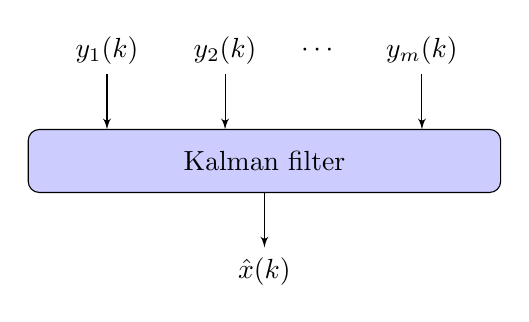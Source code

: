 \begin{tikzpicture}[auto, node distance=1.8cm,>=latex']

\node at (0,3.5) {$y_1(k)$};
\node at (1.5,3.5) {$y_2(k)$};
\node at (2.7,3.5) {$\cdots$};
\node at (4,3.5) {$y_m(k)$};

\draw [->] (0,3.2) -- (0,2.5);
\draw [->] (1.5,3.2) -- (1.5,2.5);
\draw [->] (4,3.2) -- (4,2.5);

\draw [rounded corners, fill=blue!20](-1,2.5) rectangle (5,1.7);
\node at (2,2.1) {Kalman filter};

\draw [->] (2,1.7) -- (2,1);
\node at (2,0.7) {$\hat{x}(k)$};
\end{tikzpicture}
